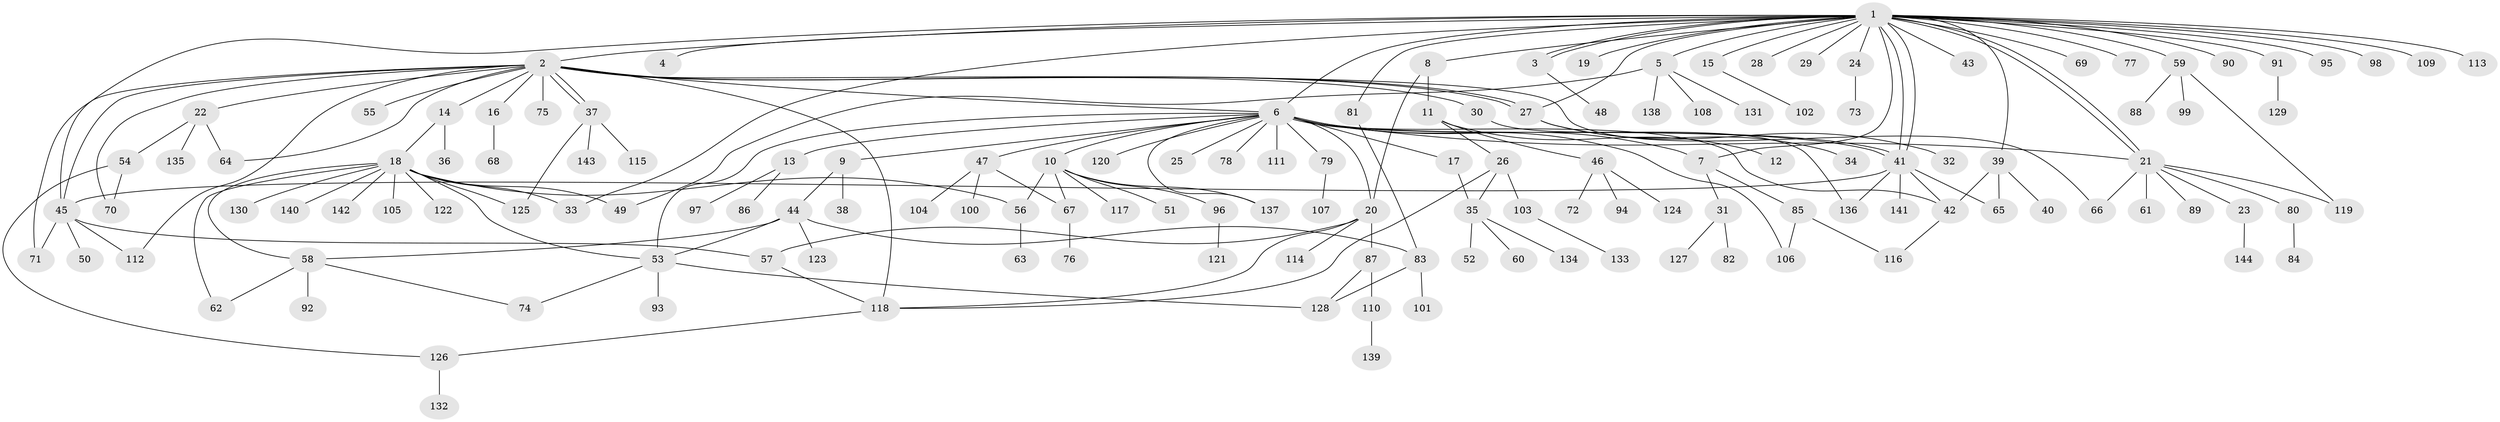 // Generated by graph-tools (version 1.1) at 2025/35/03/09/25 02:35:32]
// undirected, 144 vertices, 189 edges
graph export_dot {
graph [start="1"]
  node [color=gray90,style=filled];
  1;
  2;
  3;
  4;
  5;
  6;
  7;
  8;
  9;
  10;
  11;
  12;
  13;
  14;
  15;
  16;
  17;
  18;
  19;
  20;
  21;
  22;
  23;
  24;
  25;
  26;
  27;
  28;
  29;
  30;
  31;
  32;
  33;
  34;
  35;
  36;
  37;
  38;
  39;
  40;
  41;
  42;
  43;
  44;
  45;
  46;
  47;
  48;
  49;
  50;
  51;
  52;
  53;
  54;
  55;
  56;
  57;
  58;
  59;
  60;
  61;
  62;
  63;
  64;
  65;
  66;
  67;
  68;
  69;
  70;
  71;
  72;
  73;
  74;
  75;
  76;
  77;
  78;
  79;
  80;
  81;
  82;
  83;
  84;
  85;
  86;
  87;
  88;
  89;
  90;
  91;
  92;
  93;
  94;
  95;
  96;
  97;
  98;
  99;
  100;
  101;
  102;
  103;
  104;
  105;
  106;
  107;
  108;
  109;
  110;
  111;
  112;
  113;
  114;
  115;
  116;
  117;
  118;
  119;
  120;
  121;
  122;
  123;
  124;
  125;
  126;
  127;
  128;
  129;
  130;
  131;
  132;
  133;
  134;
  135;
  136;
  137;
  138;
  139;
  140;
  141;
  142;
  143;
  144;
  1 -- 2;
  1 -- 3;
  1 -- 3;
  1 -- 4;
  1 -- 5;
  1 -- 6;
  1 -- 7;
  1 -- 8;
  1 -- 15;
  1 -- 19;
  1 -- 21;
  1 -- 21;
  1 -- 24;
  1 -- 27;
  1 -- 28;
  1 -- 29;
  1 -- 33;
  1 -- 39;
  1 -- 41;
  1 -- 41;
  1 -- 43;
  1 -- 45;
  1 -- 59;
  1 -- 69;
  1 -- 77;
  1 -- 81;
  1 -- 90;
  1 -- 91;
  1 -- 95;
  1 -- 98;
  1 -- 109;
  1 -- 113;
  2 -- 6;
  2 -- 14;
  2 -- 16;
  2 -- 22;
  2 -- 27;
  2 -- 27;
  2 -- 30;
  2 -- 37;
  2 -- 37;
  2 -- 45;
  2 -- 55;
  2 -- 64;
  2 -- 66;
  2 -- 70;
  2 -- 71;
  2 -- 75;
  2 -- 112;
  2 -- 118;
  3 -- 48;
  5 -- 49;
  5 -- 108;
  5 -- 131;
  5 -- 138;
  6 -- 7;
  6 -- 9;
  6 -- 10;
  6 -- 13;
  6 -- 17;
  6 -- 20;
  6 -- 21;
  6 -- 25;
  6 -- 41;
  6 -- 41;
  6 -- 42;
  6 -- 47;
  6 -- 53;
  6 -- 78;
  6 -- 79;
  6 -- 106;
  6 -- 111;
  6 -- 120;
  6 -- 137;
  7 -- 31;
  7 -- 85;
  8 -- 11;
  8 -- 20;
  9 -- 38;
  9 -- 44;
  10 -- 51;
  10 -- 56;
  10 -- 67;
  10 -- 96;
  10 -- 117;
  10 -- 137;
  11 -- 12;
  11 -- 26;
  11 -- 46;
  13 -- 86;
  13 -- 97;
  14 -- 18;
  14 -- 36;
  15 -- 102;
  16 -- 68;
  17 -- 35;
  18 -- 33;
  18 -- 49;
  18 -- 53;
  18 -- 56;
  18 -- 58;
  18 -- 62;
  18 -- 105;
  18 -- 122;
  18 -- 125;
  18 -- 130;
  18 -- 140;
  18 -- 142;
  20 -- 57;
  20 -- 87;
  20 -- 114;
  20 -- 118;
  21 -- 23;
  21 -- 61;
  21 -- 66;
  21 -- 80;
  21 -- 89;
  21 -- 119;
  22 -- 54;
  22 -- 64;
  22 -- 135;
  23 -- 144;
  24 -- 73;
  26 -- 35;
  26 -- 103;
  26 -- 118;
  27 -- 32;
  27 -- 34;
  30 -- 136;
  31 -- 82;
  31 -- 127;
  35 -- 52;
  35 -- 60;
  35 -- 134;
  37 -- 115;
  37 -- 125;
  37 -- 143;
  39 -- 40;
  39 -- 42;
  39 -- 65;
  41 -- 42;
  41 -- 45;
  41 -- 65;
  41 -- 136;
  41 -- 141;
  42 -- 116;
  44 -- 53;
  44 -- 58;
  44 -- 83;
  44 -- 123;
  45 -- 50;
  45 -- 57;
  45 -- 71;
  45 -- 112;
  46 -- 72;
  46 -- 94;
  46 -- 124;
  47 -- 67;
  47 -- 100;
  47 -- 104;
  53 -- 74;
  53 -- 93;
  53 -- 128;
  54 -- 70;
  54 -- 126;
  56 -- 63;
  57 -- 118;
  58 -- 62;
  58 -- 74;
  58 -- 92;
  59 -- 88;
  59 -- 99;
  59 -- 119;
  67 -- 76;
  79 -- 107;
  80 -- 84;
  81 -- 83;
  83 -- 101;
  83 -- 128;
  85 -- 106;
  85 -- 116;
  87 -- 110;
  87 -- 128;
  91 -- 129;
  96 -- 121;
  103 -- 133;
  110 -- 139;
  118 -- 126;
  126 -- 132;
}
